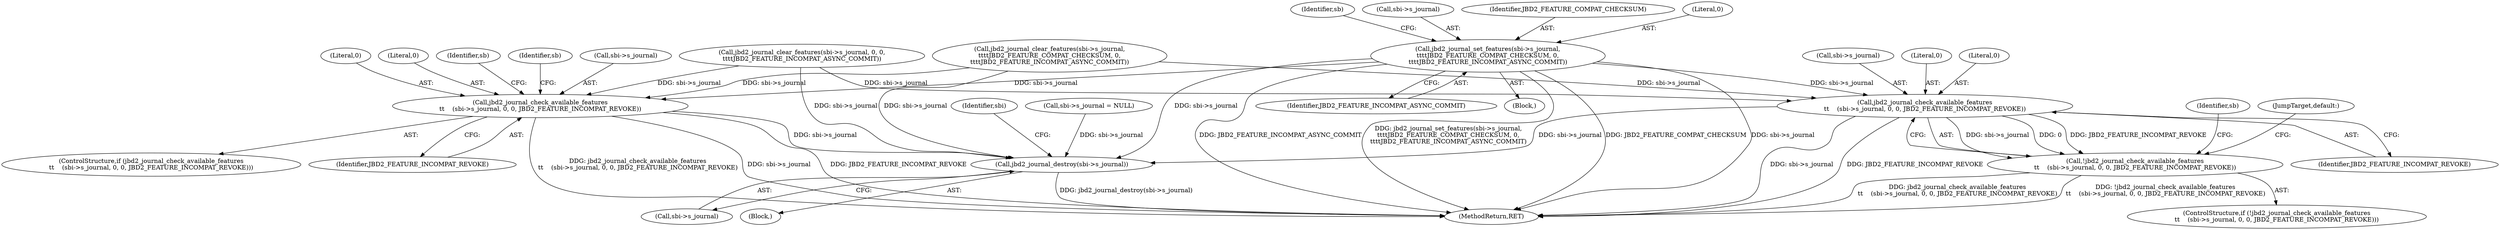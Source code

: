 digraph "0_linux_0449641130f5652b344ef6fa39fa019d7e94660a@pointer" {
"1001574" [label="(Call,jbd2_journal_set_features(sbi->s_journal,\n\t\t\t\tJBD2_FEATURE_COMPAT_CHECKSUM, 0,\n\t\t\t\tJBD2_FEATURE_INCOMPAT_ASYNC_COMMIT))"];
"1001617" [label="(Call,jbd2_journal_check_available_features\n\t\t    (sbi->s_journal, 0, 0, JBD2_FEATURE_INCOMPAT_REVOKE))"];
"1002106" [label="(Call,jbd2_journal_destroy(sbi->s_journal))"];
"1001636" [label="(Call,jbd2_journal_check_available_features\n\t\t    (sbi->s_journal, 0, 0, JBD2_FEATURE_INCOMPAT_REVOKE))"];
"1001635" [label="(Call,!jbd2_journal_check_available_features\n\t\t    (sbi->s_journal, 0, 0, JBD2_FEATURE_INCOMPAT_REVOKE))"];
"1001637" [label="(Call,sbi->s_journal)"];
"1002106" [label="(Call,jbd2_journal_destroy(sbi->s_journal))"];
"1002105" [label="(Block,)"];
"1001635" [label="(Call,!jbd2_journal_check_available_features\n\t\t    (sbi->s_journal, 0, 0, JBD2_FEATURE_INCOMPAT_REVOKE))"];
"1001612" [label="(Identifier,sb)"];
"1001616" [label="(ControlStructure,if (jbd2_journal_check_available_features\n\t\t    (sbi->s_journal, 0, 0, JBD2_FEATURE_INCOMPAT_REVOKE)))"];
"1001623" [label="(Identifier,JBD2_FEATURE_INCOMPAT_REVOKE)"];
"1002107" [label="(Call,sbi->s_journal)"];
"1001618" [label="(Call,sbi->s_journal)"];
"1001642" [label="(Identifier,JBD2_FEATURE_INCOMPAT_REVOKE)"];
"1001575" [label="(Call,sbi->s_journal)"];
"1002112" [label="(Identifier,sbi)"];
"1001617" [label="(Call,jbd2_journal_check_available_features\n\t\t    (sbi->s_journal, 0, 0, JBD2_FEATURE_INCOMPAT_REVOKE))"];
"1001629" [label="(Identifier,sb)"];
"1001641" [label="(Literal,0)"];
"1001578" [label="(Identifier,JBD2_FEATURE_COMPAT_CHECKSUM)"];
"1002227" [label="(MethodReturn,RET)"];
"1001554" [label="(Call,sbi->s_journal = NULL)"];
"1001640" [label="(Literal,0)"];
"1001579" [label="(Literal,0)"];
"1001594" [label="(Call,jbd2_journal_clear_features(sbi->s_journal, 0, 0,\n\t\t\t\tJBD2_FEATURE_INCOMPAT_ASYNC_COMMIT))"];
"1001636" [label="(Call,jbd2_journal_check_available_features\n\t\t    (sbi->s_journal, 0, 0, JBD2_FEATURE_INCOMPAT_REVOKE))"];
"1001625" [label="(Identifier,sb)"];
"1001574" [label="(Call,jbd2_journal_set_features(sbi->s_journal,\n\t\t\t\tJBD2_FEATURE_COMPAT_CHECKSUM, 0,\n\t\t\t\tJBD2_FEATURE_INCOMPAT_ASYNC_COMMIT))"];
"1001603" [label="(Call,jbd2_journal_clear_features(sbi->s_journal,\n\t\t\t\tJBD2_FEATURE_COMPAT_CHECKSUM, 0,\n\t\t\t\tJBD2_FEATURE_INCOMPAT_ASYNC_COMMIT))"];
"1001645" [label="(Identifier,sb)"];
"1001621" [label="(Literal,0)"];
"1001634" [label="(ControlStructure,if (!jbd2_journal_check_available_features\n\t\t    (sbi->s_journal, 0, 0, JBD2_FEATURE_INCOMPAT_REVOKE)))"];
"1001649" [label="(JumpTarget,default:)"];
"1001573" [label="(Block,)"];
"1001622" [label="(Literal,0)"];
"1001580" [label="(Identifier,JBD2_FEATURE_INCOMPAT_ASYNC_COMMIT)"];
"1001574" -> "1001573"  [label="AST: "];
"1001574" -> "1001580"  [label="CFG: "];
"1001575" -> "1001574"  [label="AST: "];
"1001578" -> "1001574"  [label="AST: "];
"1001579" -> "1001574"  [label="AST: "];
"1001580" -> "1001574"  [label="AST: "];
"1001612" -> "1001574"  [label="CFG: "];
"1001574" -> "1002227"  [label="DDG: JBD2_FEATURE_INCOMPAT_ASYNC_COMMIT"];
"1001574" -> "1002227"  [label="DDG: jbd2_journal_set_features(sbi->s_journal,\n\t\t\t\tJBD2_FEATURE_COMPAT_CHECKSUM, 0,\n\t\t\t\tJBD2_FEATURE_INCOMPAT_ASYNC_COMMIT)"];
"1001574" -> "1002227"  [label="DDG: JBD2_FEATURE_COMPAT_CHECKSUM"];
"1001574" -> "1002227"  [label="DDG: sbi->s_journal"];
"1001574" -> "1001617"  [label="DDG: sbi->s_journal"];
"1001574" -> "1001636"  [label="DDG: sbi->s_journal"];
"1001574" -> "1002106"  [label="DDG: sbi->s_journal"];
"1001617" -> "1001616"  [label="AST: "];
"1001617" -> "1001623"  [label="CFG: "];
"1001618" -> "1001617"  [label="AST: "];
"1001621" -> "1001617"  [label="AST: "];
"1001622" -> "1001617"  [label="AST: "];
"1001623" -> "1001617"  [label="AST: "];
"1001625" -> "1001617"  [label="CFG: "];
"1001629" -> "1001617"  [label="CFG: "];
"1001617" -> "1002227"  [label="DDG: JBD2_FEATURE_INCOMPAT_REVOKE"];
"1001617" -> "1002227"  [label="DDG: jbd2_journal_check_available_features\n\t\t    (sbi->s_journal, 0, 0, JBD2_FEATURE_INCOMPAT_REVOKE)"];
"1001617" -> "1002227"  [label="DDG: sbi->s_journal"];
"1001603" -> "1001617"  [label="DDG: sbi->s_journal"];
"1001594" -> "1001617"  [label="DDG: sbi->s_journal"];
"1001617" -> "1002106"  [label="DDG: sbi->s_journal"];
"1002106" -> "1002105"  [label="AST: "];
"1002106" -> "1002107"  [label="CFG: "];
"1002107" -> "1002106"  [label="AST: "];
"1002112" -> "1002106"  [label="CFG: "];
"1002106" -> "1002227"  [label="DDG: jbd2_journal_destroy(sbi->s_journal)"];
"1001603" -> "1002106"  [label="DDG: sbi->s_journal"];
"1001636" -> "1002106"  [label="DDG: sbi->s_journal"];
"1001554" -> "1002106"  [label="DDG: sbi->s_journal"];
"1001594" -> "1002106"  [label="DDG: sbi->s_journal"];
"1001636" -> "1001635"  [label="AST: "];
"1001636" -> "1001642"  [label="CFG: "];
"1001637" -> "1001636"  [label="AST: "];
"1001640" -> "1001636"  [label="AST: "];
"1001641" -> "1001636"  [label="AST: "];
"1001642" -> "1001636"  [label="AST: "];
"1001635" -> "1001636"  [label="CFG: "];
"1001636" -> "1002227"  [label="DDG: sbi->s_journal"];
"1001636" -> "1002227"  [label="DDG: JBD2_FEATURE_INCOMPAT_REVOKE"];
"1001636" -> "1001635"  [label="DDG: sbi->s_journal"];
"1001636" -> "1001635"  [label="DDG: 0"];
"1001636" -> "1001635"  [label="DDG: JBD2_FEATURE_INCOMPAT_REVOKE"];
"1001603" -> "1001636"  [label="DDG: sbi->s_journal"];
"1001594" -> "1001636"  [label="DDG: sbi->s_journal"];
"1001635" -> "1001634"  [label="AST: "];
"1001645" -> "1001635"  [label="CFG: "];
"1001649" -> "1001635"  [label="CFG: "];
"1001635" -> "1002227"  [label="DDG: jbd2_journal_check_available_features\n\t\t    (sbi->s_journal, 0, 0, JBD2_FEATURE_INCOMPAT_REVOKE)"];
"1001635" -> "1002227"  [label="DDG: !jbd2_journal_check_available_features\n\t\t    (sbi->s_journal, 0, 0, JBD2_FEATURE_INCOMPAT_REVOKE)"];
}
